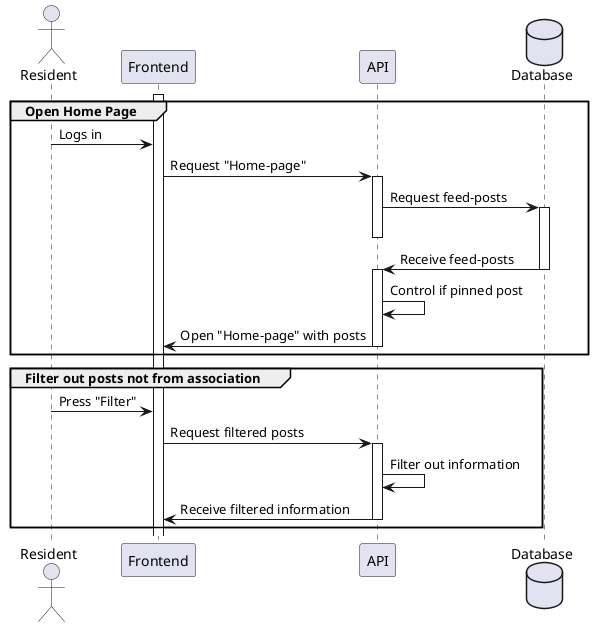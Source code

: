 @startuml Residents can see all posts from chairman

actor Resident
participant Frontend
participant API
database Database

group Open Home Page
activate Frontend
Resident -> Frontend : Logs in
Frontend -> API : Request "Home-page"
activate API
API -> Database : Request feed-posts
activate Database
deactivate API
Database -> API : Receive feed-posts
deactivate Database
activate API
API -> API : Control if pinned post
API -> Frontend : Open "Home-page" with posts
deactivate API
end 

group Filter out posts not from association
Resident -> Frontend : Press "Filter"
Frontend -> API : Request filtered posts
activate API
API -> API : Filter out information
API -> Frontend : Receive filtered information
deactivate API
end 

@enduml